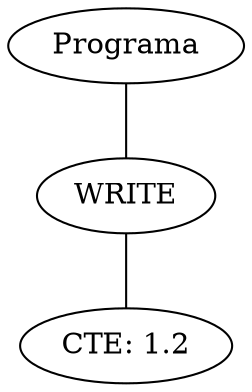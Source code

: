 graph G {nodo_programa [label="Programa"]
nodo_314653067 [label="WRITE"]
nodo_programa -- nodo_314653067
nodo_846485404 [label="CTE: 1.2"]
nodo_314653067 -- nodo_846485404
}
